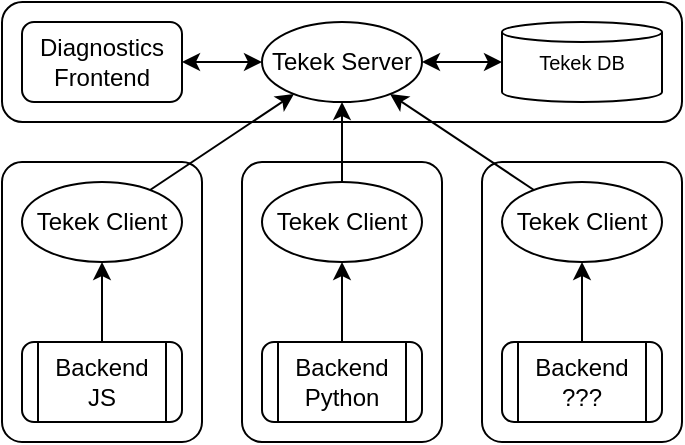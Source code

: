 <mxfile version="13.6.5">
    <diagram id="07q7r9XXh4giZtTy1KiR" name="Architecture">
        <mxGraphModel dx="932" dy="692" grid="1" gridSize="10" guides="1" tooltips="1" connect="1" arrows="1" fold="1" page="1" pageScale="1" pageWidth="1169" pageHeight="827" math="0" shadow="0">
            <root>
                <mxCell id="0"/>
                <mxCell id="1" parent="0"/>
                <mxCell id="47" value="" style="rounded=1;whiteSpace=wrap;html=1;fontSize=35;arcSize=10;" parent="1" vertex="1">
                    <mxGeometry x="510" y="390" width="100" height="140" as="geometry"/>
                </mxCell>
                <mxCell id="48" value="" style="rounded=1;whiteSpace=wrap;html=1;fontSize=35;arcSize=10;" parent="1" vertex="1">
                    <mxGeometry x="390" y="390" width="100" height="140" as="geometry"/>
                </mxCell>
                <mxCell id="31" value="" style="whiteSpace=wrap;html=1;arcSize=17;rounded=1;" parent="1" vertex="1">
                    <mxGeometry x="390" y="310" width="340" height="60" as="geometry"/>
                </mxCell>
                <mxCell id="45" value="" style="rounded=1;whiteSpace=wrap;html=1;fontSize=35;arcSize=10;" parent="1" vertex="1">
                    <mxGeometry x="630" y="390" width="100" height="140" as="geometry"/>
                </mxCell>
                <mxCell id="2" value="Backend&lt;br&gt;JS" style="shape=process;whiteSpace=wrap;html=1;backgroundOutline=1;rounded=1;" parent="1" vertex="1">
                    <mxGeometry x="400" y="480" width="80" height="40" as="geometry"/>
                </mxCell>
                <mxCell id="4" value="Backend&lt;br&gt;Python" style="shape=process;whiteSpace=wrap;html=1;backgroundOutline=1;rounded=1;" parent="1" vertex="1">
                    <mxGeometry x="520" y="480" width="80" height="40" as="geometry"/>
                </mxCell>
                <mxCell id="5" value="Backend&lt;br&gt;???" style="shape=process;whiteSpace=wrap;html=1;backgroundOutline=1;rounded=1;" parent="1" vertex="1">
                    <mxGeometry x="640" y="480" width="80" height="40" as="geometry"/>
                </mxCell>
                <mxCell id="8" value="Tekek Client" style="ellipse;whiteSpace=wrap;html=1;rounded=1;" parent="1" vertex="1">
                    <mxGeometry x="400" y="400" width="80" height="40" as="geometry"/>
                </mxCell>
                <mxCell id="9" value="Tekek Client" style="ellipse;whiteSpace=wrap;html=1;rounded=1;" parent="1" vertex="1">
                    <mxGeometry x="520" y="400" width="80" height="40" as="geometry"/>
                </mxCell>
                <mxCell id="10" value="Tekek Client" style="ellipse;whiteSpace=wrap;html=1;rounded=1;" parent="1" vertex="1">
                    <mxGeometry x="640" y="400" width="80" height="40" as="geometry"/>
                </mxCell>
                <mxCell id="11" value="" style="endArrow=classic;html=1;exitX=0.5;exitY=0;exitDx=0;exitDy=0;entryX=0.5;entryY=1;entryDx=0;entryDy=0;" parent="1" source="2" target="8" edge="1">
                    <mxGeometry width="50" height="50" relative="1" as="geometry">
                        <mxPoint x="330" y="430" as="sourcePoint"/>
                        <mxPoint x="380" y="380" as="targetPoint"/>
                    </mxGeometry>
                </mxCell>
                <mxCell id="12" value="" style="endArrow=classic;html=1;exitX=0.5;exitY=0;exitDx=0;exitDy=0;entryX=0.5;entryY=1;entryDx=0;entryDy=0;" parent="1" source="4" target="9" edge="1">
                    <mxGeometry width="50" height="50" relative="1" as="geometry">
                        <mxPoint x="330" y="430" as="sourcePoint"/>
                        <mxPoint x="380" y="380" as="targetPoint"/>
                    </mxGeometry>
                </mxCell>
                <mxCell id="13" value="" style="endArrow=classic;html=1;exitX=0.5;exitY=0;exitDx=0;exitDy=0;entryX=0.5;entryY=1;entryDx=0;entryDy=0;" parent="1" source="5" target="10" edge="1">
                    <mxGeometry width="50" height="50" relative="1" as="geometry">
                        <mxPoint x="330" y="430" as="sourcePoint"/>
                        <mxPoint x="380" y="380" as="targetPoint"/>
                    </mxGeometry>
                </mxCell>
                <mxCell id="46" style="edgeStyle=orthogonalEdgeStyle;rounded=0;orthogonalLoop=1;jettySize=auto;html=1;exitX=0;exitY=0.5;exitDx=0;exitDy=0;startArrow=classic;startFill=1;fillColor=#BD08FF;fontSize=35;" parent="1" source="14" target="27" edge="1">
                    <mxGeometry relative="1" as="geometry"/>
                </mxCell>
                <mxCell id="14" value="Tekek Server" style="ellipse;whiteSpace=wrap;html=1;rounded=1;" parent="1" vertex="1">
                    <mxGeometry x="520" y="320" width="80" height="40" as="geometry"/>
                </mxCell>
                <mxCell id="15" value="" style="endArrow=classic;html=1;" parent="1" source="8" target="14" edge="1">
                    <mxGeometry width="50" height="50" relative="1" as="geometry">
                        <mxPoint x="450" y="380" as="sourcePoint"/>
                        <mxPoint x="500" y="330" as="targetPoint"/>
                    </mxGeometry>
                </mxCell>
                <mxCell id="17" value="" style="endArrow=classic;html=1;" parent="1" source="9" target="14" edge="1">
                    <mxGeometry width="50" height="50" relative="1" as="geometry">
                        <mxPoint x="450" y="380" as="sourcePoint"/>
                        <mxPoint x="500" y="330" as="targetPoint"/>
                    </mxGeometry>
                </mxCell>
                <mxCell id="18" value="" style="endArrow=classic;html=1;" parent="1" source="10" target="14" edge="1">
                    <mxGeometry width="50" height="50" relative="1" as="geometry">
                        <mxPoint x="450" y="380" as="sourcePoint"/>
                        <mxPoint x="500" y="330" as="targetPoint"/>
                    </mxGeometry>
                </mxCell>
                <mxCell id="19" value="&lt;font style=&quot;font-size: 10px&quot;&gt;Tekek DB&lt;/font&gt;" style="shape=cylinder2;whiteSpace=wrap;html=1;boundedLbl=1;backgroundOutline=1;size=5.0;rounded=1;" parent="1" vertex="1">
                    <mxGeometry x="640" y="320" width="80" height="40" as="geometry"/>
                </mxCell>
                <mxCell id="20" value="" style="endArrow=classic;html=1;exitX=1;exitY=0.5;exitDx=0;exitDy=0;startArrow=classic;startFill=1;" parent="1" source="14" target="19" edge="1">
                    <mxGeometry width="50" height="50" relative="1" as="geometry">
                        <mxPoint x="599" y="340" as="sourcePoint"/>
                        <mxPoint x="629" y="326" as="targetPoint"/>
                    </mxGeometry>
                </mxCell>
                <mxCell id="27" value="Diagnostics&lt;br&gt;Frontend" style="whiteSpace=wrap;html=1;rounded=1;" parent="1" vertex="1">
                    <mxGeometry x="400" y="320" width="80" height="40" as="geometry"/>
                </mxCell>
            </root>
        </mxGraphModel>
    </diagram>
</mxfile>